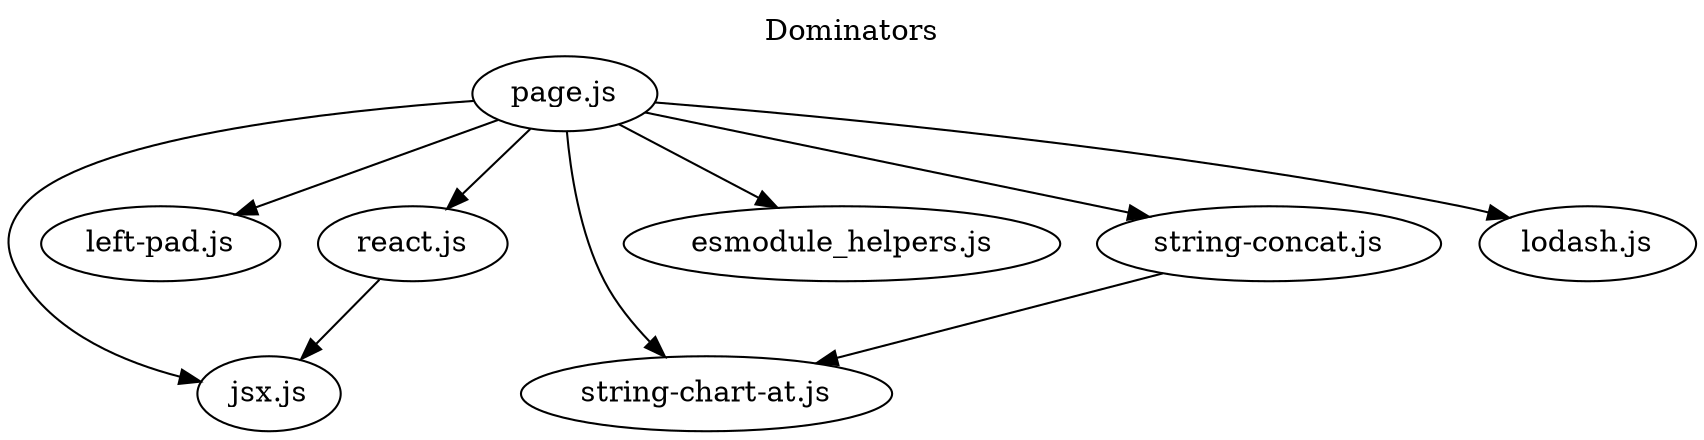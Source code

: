 digraph dominators {
  labelloc="t";
  label="Dominators";

  "page.js";
  "react.js";
  "left-pad.js";
  "string-concat.js";
  "string-chart-at.js";
  "esmodule_helpers.js";
  "jsx.js";
  "lodash.js";

  "page.js" -> "react.js";
  "page.js" -> "left-pad.js";
  "page.js" -> "string-concat.js";
  "string-concat.js" -> "string-chart-at.js";
  "page.js" -> "string-chart-at.js";
  "page.js" -> "esmodule_helpers.js";
  "react.js" -> "jsx.js";
  "page.js" -> "jsx.js";
  "page.js" -> "lodash.js";
}